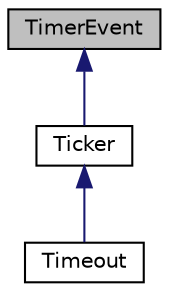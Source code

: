 digraph "TimerEvent"
{
 // LATEX_PDF_SIZE
  edge [fontname="Helvetica",fontsize="10",labelfontname="Helvetica",labelfontsize="10"];
  node [fontname="Helvetica",fontsize="10",shape=record];
  Node1 [label="TimerEvent",height=0.2,width=0.4,color="black", fillcolor="grey75", style="filled", fontcolor="black",tooltip=" "];
  Node1 -> Node2 [dir="back",color="midnightblue",fontsize="10",style="solid",fontname="Helvetica"];
  Node2 [label="Ticker",height=0.2,width=0.4,color="black", fillcolor="white", style="filled",URL="$classmbed_1_1_ticker.html",tooltip=" "];
  Node2 -> Node3 [dir="back",color="midnightblue",fontsize="10",style="solid",fontname="Helvetica"];
  Node3 [label="Timeout",height=0.2,width=0.4,color="black", fillcolor="white", style="filled",URL="$classmbed_1_1_timeout.html",tooltip=" "];
}

